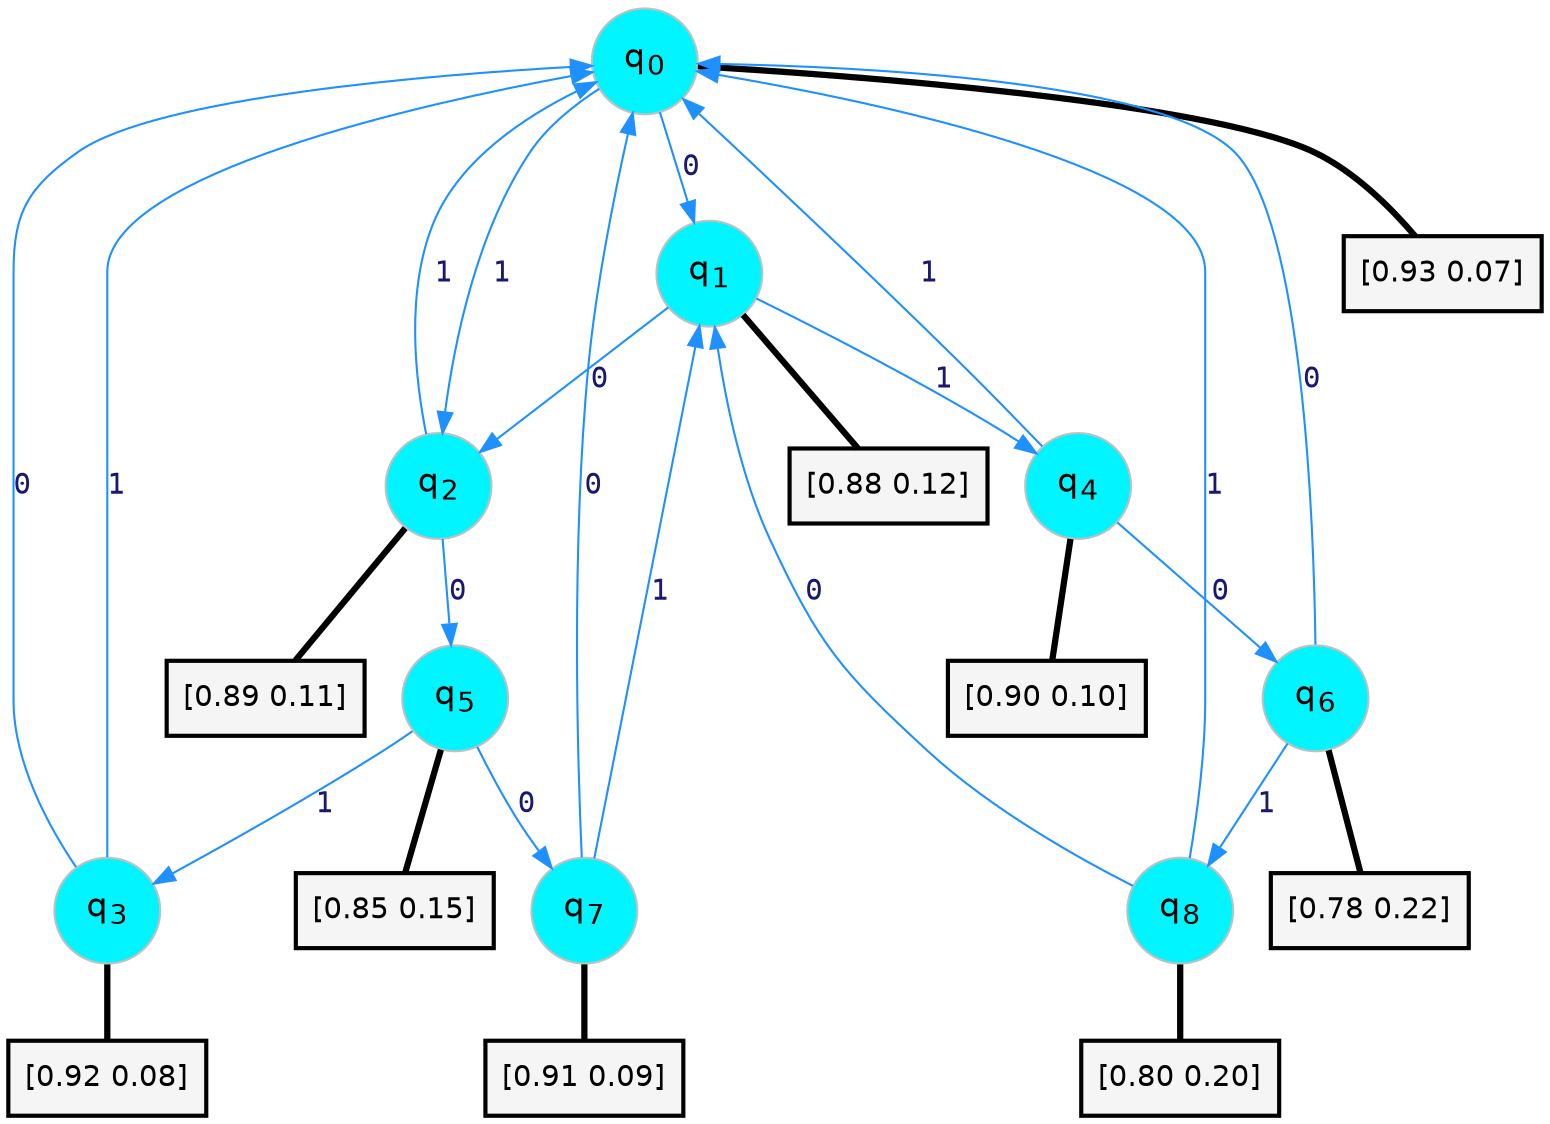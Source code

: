 digraph G {
graph [
bgcolor=transparent, dpi=300, rankdir=TD, size="40,25"];
node [
color=gray, fillcolor=turquoise1, fontcolor=black, fontname=Helvetica, fontsize=16, fontweight=bold, shape=circle, style=filled];
edge [
arrowsize=1, color=dodgerblue1, fontcolor=midnightblue, fontname=courier, fontweight=bold, penwidth=1, style=solid, weight=20];
0[label=<q<SUB>0</SUB>>];
1[label=<q<SUB>1</SUB>>];
2[label=<q<SUB>2</SUB>>];
3[label=<q<SUB>3</SUB>>];
4[label=<q<SUB>4</SUB>>];
5[label=<q<SUB>5</SUB>>];
6[label=<q<SUB>6</SUB>>];
7[label=<q<SUB>7</SUB>>];
8[label=<q<SUB>8</SUB>>];
9[label="[0.93 0.07]", shape=box,fontcolor=black, fontname=Helvetica, fontsize=14, penwidth=2, fillcolor=whitesmoke,color=black];
10[label="[0.88 0.12]", shape=box,fontcolor=black, fontname=Helvetica, fontsize=14, penwidth=2, fillcolor=whitesmoke,color=black];
11[label="[0.89 0.11]", shape=box,fontcolor=black, fontname=Helvetica, fontsize=14, penwidth=2, fillcolor=whitesmoke,color=black];
12[label="[0.92 0.08]", shape=box,fontcolor=black, fontname=Helvetica, fontsize=14, penwidth=2, fillcolor=whitesmoke,color=black];
13[label="[0.90 0.10]", shape=box,fontcolor=black, fontname=Helvetica, fontsize=14, penwidth=2, fillcolor=whitesmoke,color=black];
14[label="[0.85 0.15]", shape=box,fontcolor=black, fontname=Helvetica, fontsize=14, penwidth=2, fillcolor=whitesmoke,color=black];
15[label="[0.78 0.22]", shape=box,fontcolor=black, fontname=Helvetica, fontsize=14, penwidth=2, fillcolor=whitesmoke,color=black];
16[label="[0.91 0.09]", shape=box,fontcolor=black, fontname=Helvetica, fontsize=14, penwidth=2, fillcolor=whitesmoke,color=black];
17[label="[0.80 0.20]", shape=box,fontcolor=black, fontname=Helvetica, fontsize=14, penwidth=2, fillcolor=whitesmoke,color=black];
0->1 [label=0];
0->2 [label=1];
0->9 [arrowhead=none, penwidth=3,color=black];
1->2 [label=0];
1->4 [label=1];
1->10 [arrowhead=none, penwidth=3,color=black];
2->5 [label=0];
2->0 [label=1];
2->11 [arrowhead=none, penwidth=3,color=black];
3->0 [label=0];
3->0 [label=1];
3->12 [arrowhead=none, penwidth=3,color=black];
4->6 [label=0];
4->0 [label=1];
4->13 [arrowhead=none, penwidth=3,color=black];
5->7 [label=0];
5->3 [label=1];
5->14 [arrowhead=none, penwidth=3,color=black];
6->0 [label=0];
6->8 [label=1];
6->15 [arrowhead=none, penwidth=3,color=black];
7->0 [label=0];
7->1 [label=1];
7->16 [arrowhead=none, penwidth=3,color=black];
8->1 [label=0];
8->0 [label=1];
8->17 [arrowhead=none, penwidth=3,color=black];
}
